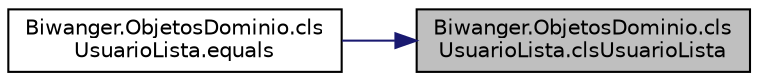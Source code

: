 digraph "Biwanger.ObjetosDominio.clsUsuarioLista.clsUsuarioLista"
{
 // LATEX_PDF_SIZE
  edge [fontname="Helvetica",fontsize="10",labelfontname="Helvetica",labelfontsize="10"];
  node [fontname="Helvetica",fontsize="10",shape=record];
  rankdir="RL";
  Node1 [label="Biwanger.ObjetosDominio.cls\lUsuarioLista.clsUsuarioLista",height=0.2,width=0.4,color="black", fillcolor="grey75", style="filled", fontcolor="black",tooltip=" "];
  Node1 -> Node2 [dir="back",color="midnightblue",fontsize="10",style="solid",fontname="Helvetica"];
  Node2 [label="Biwanger.ObjetosDominio.cls\lUsuarioLista.equals",height=0.2,width=0.4,color="black", fillcolor="white", style="filled",URL="$class_biwanger_1_1_objetos_dominio_1_1cls_usuario_lista.html#aff0f48dc44d187d5087844995289410a",tooltip=" "];
}
